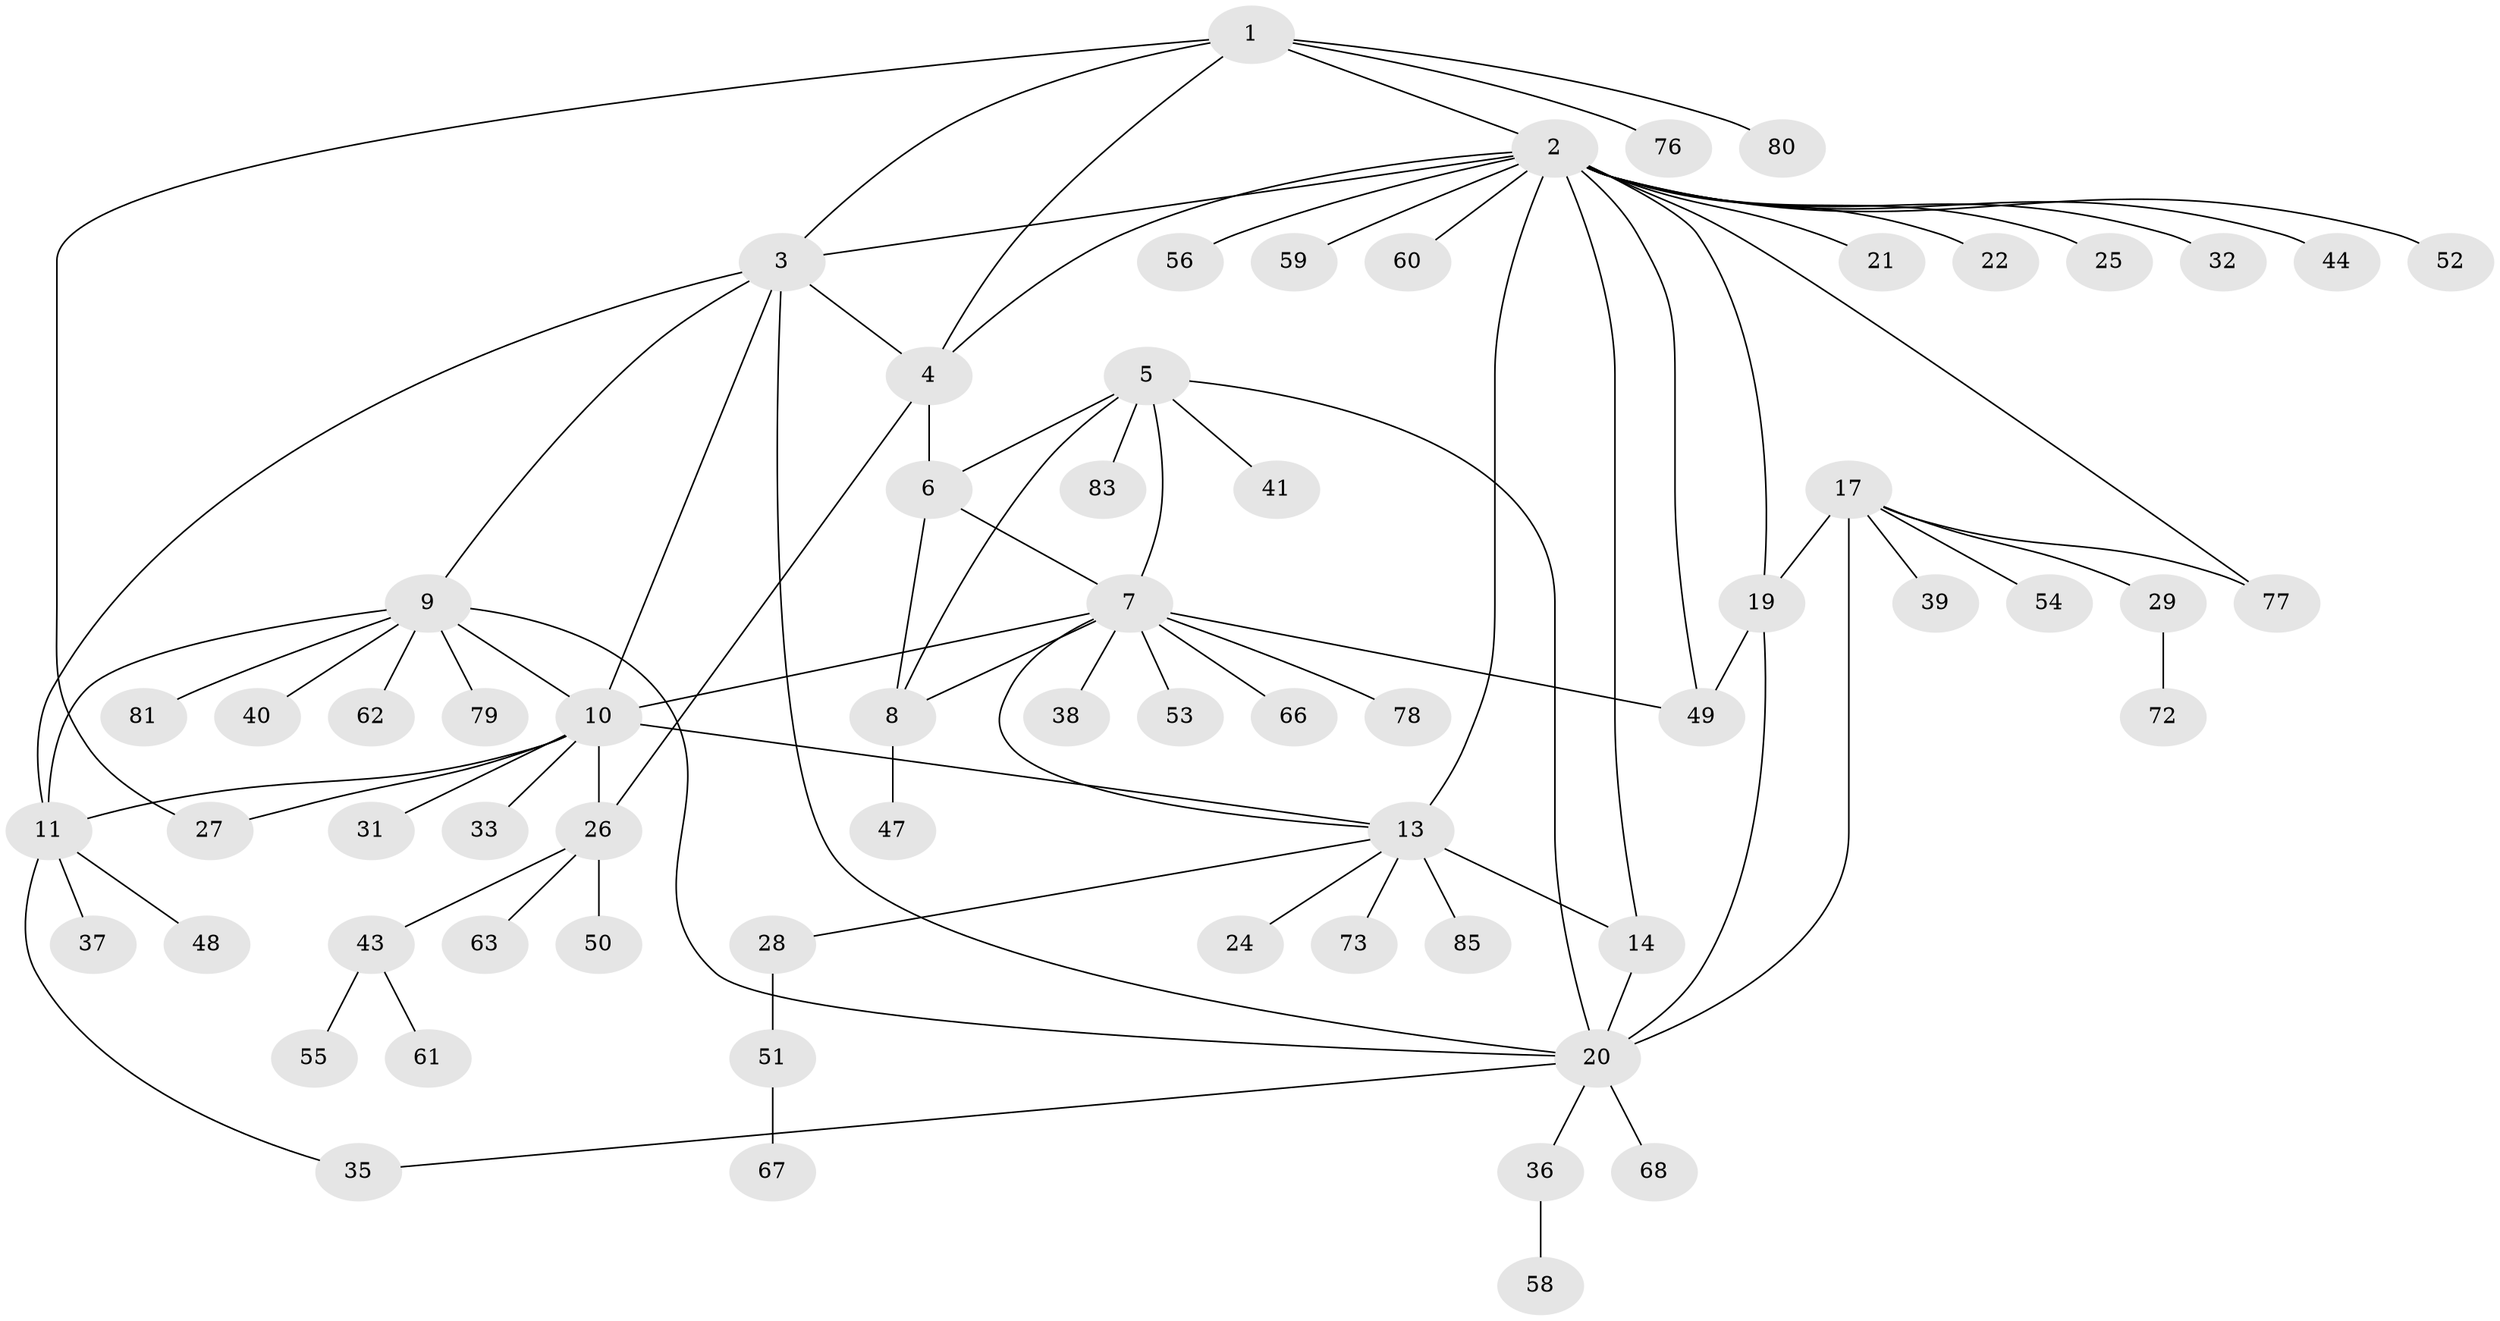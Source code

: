 // original degree distribution, {7: 0.046511627906976744, 14: 0.011627906976744186, 5: 0.08139534883720931, 6: 0.03488372093023256, 10: 0.023255813953488372, 9: 0.023255813953488372, 4: 0.03488372093023256, 1: 0.5813953488372093, 2: 0.12790697674418605, 3: 0.03488372093023256}
// Generated by graph-tools (version 1.1) at 2025/11/02/27/25 16:11:29]
// undirected, 65 vertices, 88 edges
graph export_dot {
graph [start="1"]
  node [color=gray90,style=filled];
  1 [super="+23"];
  2 [super="+15"];
  3 [super="+12"];
  4 [super="+34"];
  5 [super="+65"];
  6 [super="+71"];
  7 [super="+46"];
  8 [super="+69"];
  9 [super="+86"];
  10 [super="+84"];
  11 [super="+70"];
  13 [super="+16"];
  14;
  17 [super="+18"];
  19;
  20 [super="+30"];
  21;
  22 [super="+74"];
  24;
  25;
  26 [super="+75"];
  27;
  28;
  29 [super="+42"];
  31;
  32;
  33;
  35;
  36;
  37;
  38;
  39;
  40;
  41;
  43 [super="+45"];
  44;
  47;
  48;
  49 [super="+57"];
  50;
  51;
  52;
  53 [super="+64"];
  54;
  55;
  56;
  58;
  59;
  60;
  61;
  62;
  63;
  66;
  67;
  68 [super="+82"];
  72;
  73;
  76;
  77;
  78;
  79;
  80;
  81;
  83;
  85;
  1 -- 2;
  1 -- 3;
  1 -- 4;
  1 -- 27;
  1 -- 76;
  1 -- 80;
  2 -- 3;
  2 -- 4;
  2 -- 19;
  2 -- 21;
  2 -- 22;
  2 -- 25;
  2 -- 32;
  2 -- 49;
  2 -- 52;
  2 -- 56;
  2 -- 59;
  2 -- 77;
  2 -- 60;
  2 -- 44;
  2 -- 13 [weight=2];
  2 -- 14;
  3 -- 4;
  3 -- 20;
  3 -- 11;
  3 -- 9;
  3 -- 10;
  4 -- 6;
  4 -- 26;
  5 -- 6;
  5 -- 7;
  5 -- 8;
  5 -- 20;
  5 -- 41;
  5 -- 83;
  6 -- 7;
  6 -- 8;
  7 -- 8;
  7 -- 10;
  7 -- 38;
  7 -- 53;
  7 -- 66;
  7 -- 78;
  7 -- 13;
  7 -- 49;
  8 -- 47;
  9 -- 10;
  9 -- 11;
  9 -- 20;
  9 -- 40;
  9 -- 62;
  9 -- 79;
  9 -- 81;
  10 -- 11;
  10 -- 13;
  10 -- 26;
  10 -- 27;
  10 -- 31;
  10 -- 33;
  11 -- 35;
  11 -- 37;
  11 -- 48;
  13 -- 14 [weight=2];
  13 -- 28;
  13 -- 73;
  13 -- 85;
  13 -- 24;
  14 -- 20;
  17 -- 19 [weight=2];
  17 -- 20 [weight=2];
  17 -- 39;
  17 -- 77;
  17 -- 54;
  17 -- 29;
  19 -- 20;
  19 -- 49;
  20 -- 36;
  20 -- 68;
  20 -- 35;
  26 -- 43;
  26 -- 50;
  26 -- 63;
  28 -- 51;
  29 -- 72;
  36 -- 58;
  43 -- 55;
  43 -- 61;
  51 -- 67;
}
